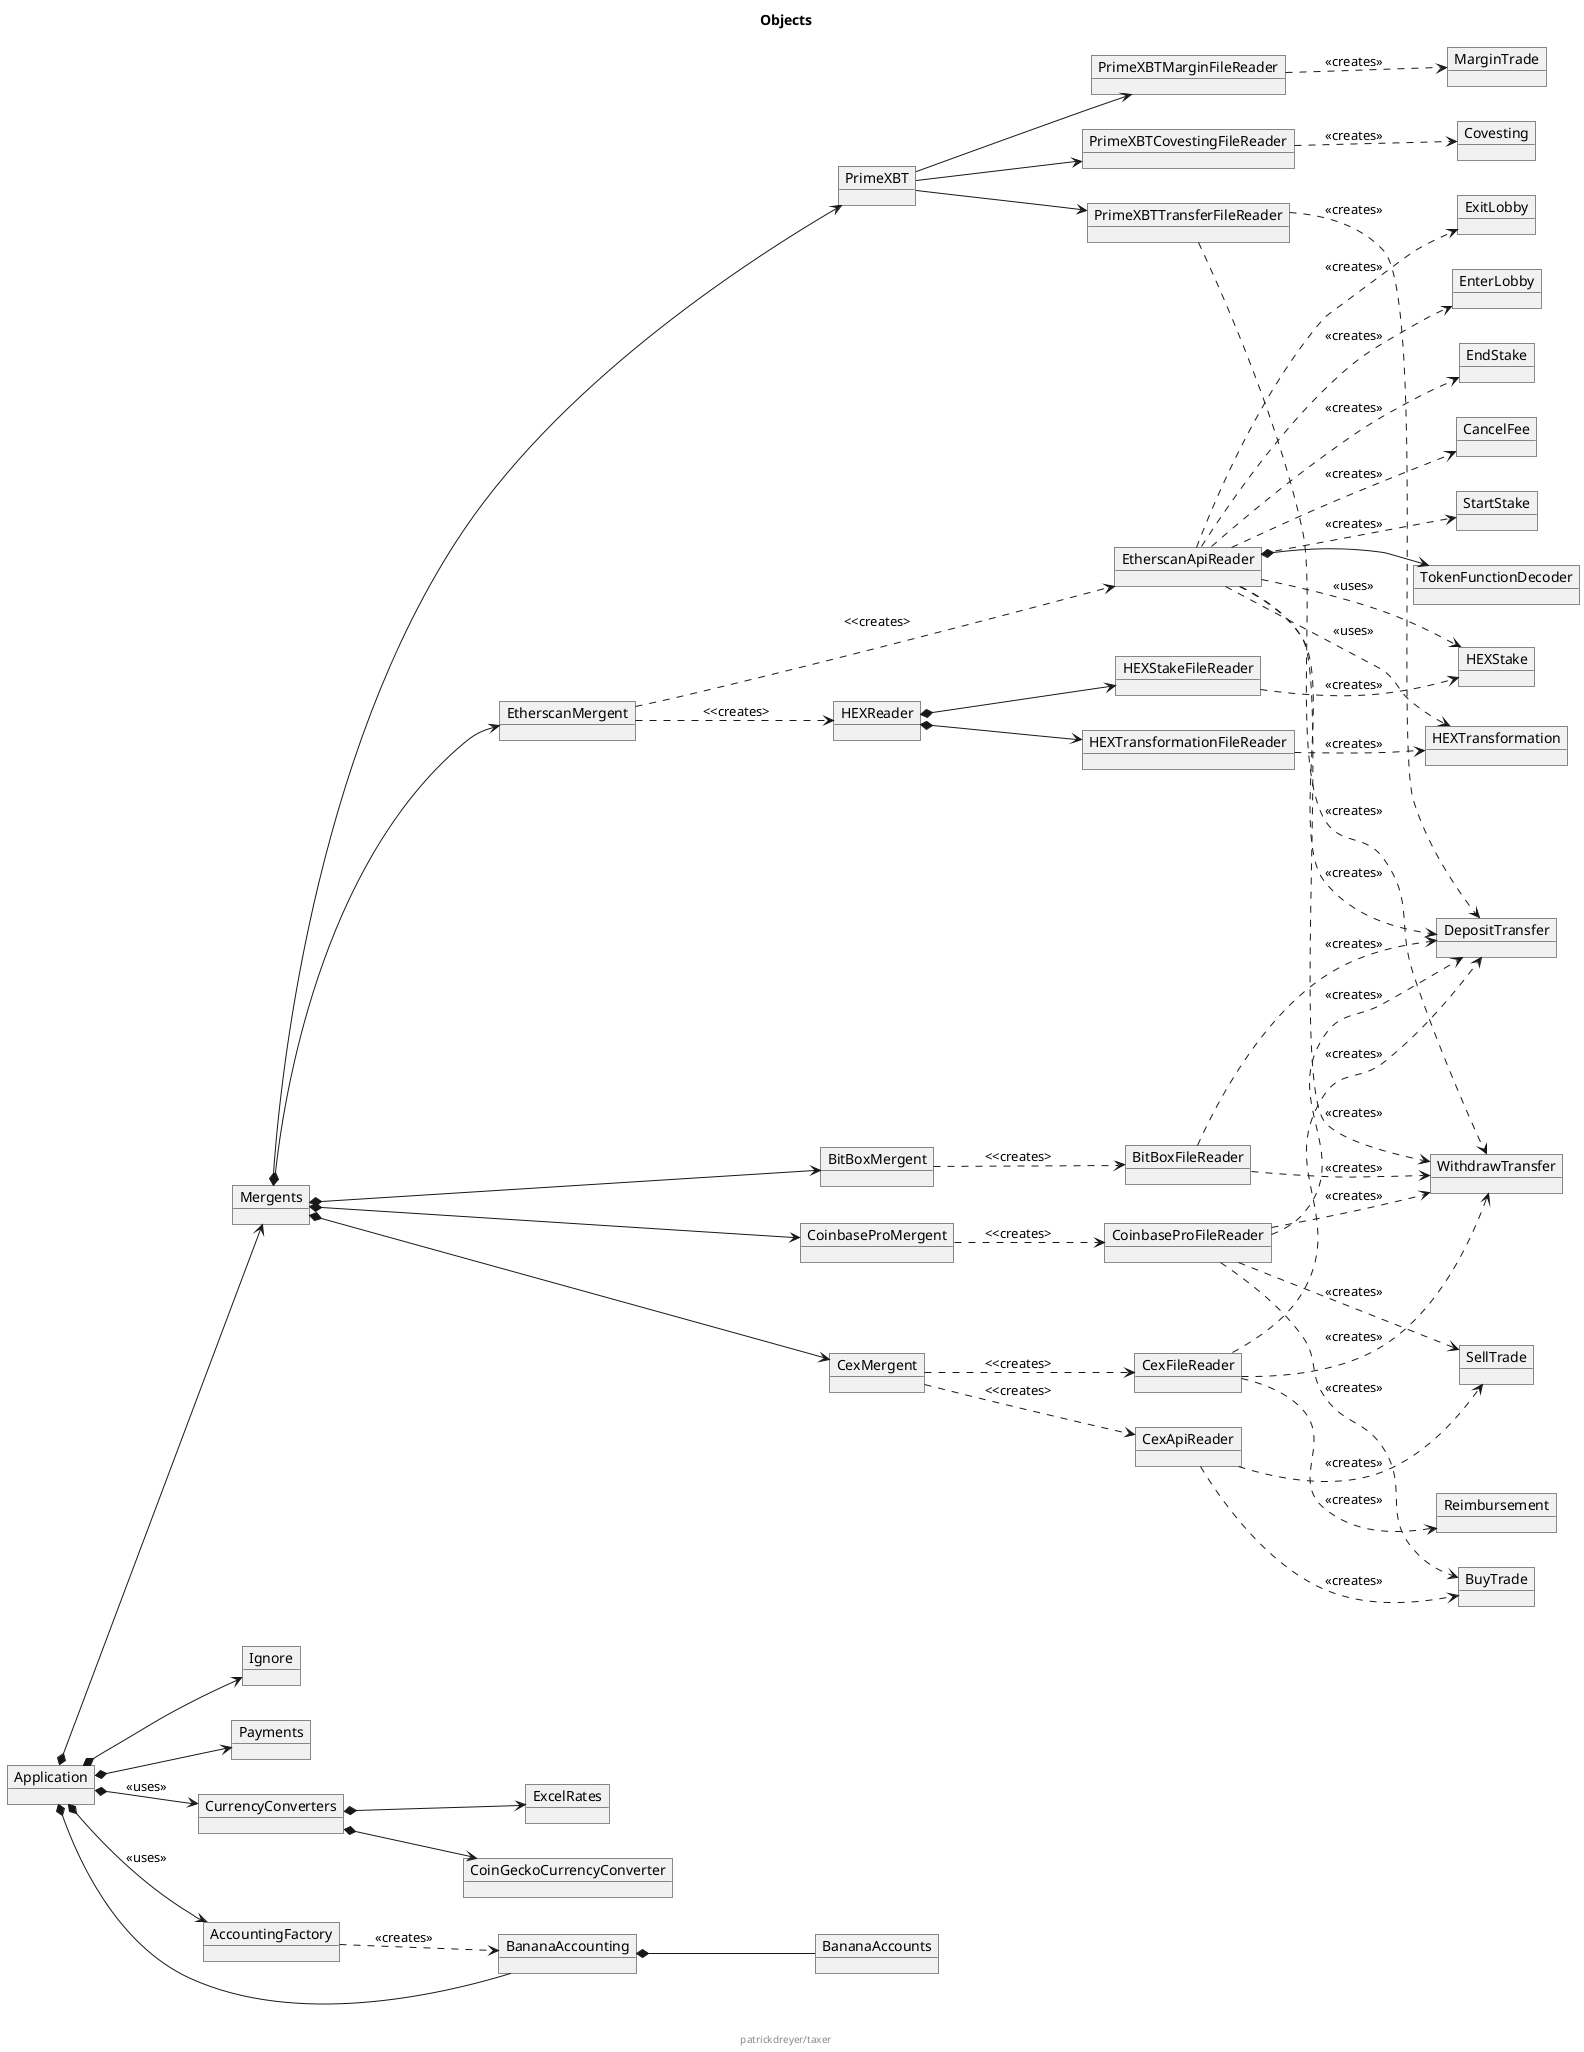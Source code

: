 @startuml objects
title Objects
center footer patrickdreyer/taxer

left to right direction

object Application

together {
    object Mergents
    Application *--> Mergents

    object BuyTrade
    object CancelFee
    object Covesting
    object DepositTransfer
    object EndStake
    object EnterLobby
    object ExitLobby
    object MarginTrade
    object Reimbursement
    object SellTrade
    object StartStake
    object WithdrawTransfer

    together {
        object BitBoxMergent
        Mergents *--> BitBoxMergent

        object BitBoxFileReader
        BitBoxMergent ..> BitBoxFileReader : <<creates>
        BitBoxFileReader ..> WithdrawTransfer : <<creates>>
        BitBoxFileReader ..> DepositTransfer : <<creates>>
    }
    together {
        object CexMergent
        Mergents *--> CexMergent

        object CexApiReader
        CexMergent ..> CexApiReader : <<creates>
        CexApiReader ..> BuyTrade : <<creates>>
        CexApiReader ..> SellTrade : <<creates>>

        object CexFileReader
        CexMergent ..> CexFileReader : <<creates>
        CexFileReader ..> DepositTransfer : <<creates>>
        CexFileReader ..> WithdrawTransfer : <<creates>>
        CexFileReader ..> Reimbursement : <<creates>>
    }
    together {
        object CoinbaseProMergent
        Mergents *--> CoinbaseProMergent

        object CoinbaseProFileReader
        CoinbaseProMergent ..> CoinbaseProFileReader : <<creates>
        CoinbaseProFileReader ..> BuyTrade : <<creates>>
        CoinbaseProFileReader ..> DepositTransfer : <<creates>>
        CoinbaseProFileReader ..> SellTrade : <<creates>>
        CoinbaseProFileReader ..> WithdrawTransfer : <<creates>>
    }
    together {
        object EtherscanMergent
        Mergents *--> EtherscanMergent

        object EtherscanApiReader
        EtherscanMergent ..> EtherscanApiReader : <<creates>
        object TokenFunctionDecoder
        EtherscanApiReader *--> TokenFunctionDecoder
        EtherscanApiReader ..> CancelFee : <<creates>>
        EtherscanApiReader ..> DepositTransfer : <<creates>>
        EtherscanApiReader ..> EndStake : <<creates>>
        EtherscanApiReader ..> EnterLobby : <<creates>>
        EtherscanApiReader ..> ExitLobby : <<creates>>
        EtherscanApiReader ..> StartStake : <<creates>>
        EtherscanApiReader ..> WithdrawTransfer : <<creates>>

        object HEXReader
        EtherscanMergent ..> HEXReader : <<creates>

        object HEXStakeFileReader
        HEXReader *--> HEXStakeFileReader
        object HEXStake
        HEXStakeFileReader ..> HEXStake : <<creates>>
        EtherscanApiReader ..> HEXStake : <<uses>>

        object HEXTransformationFileReader
        HEXReader *--> HEXTransformationFileReader
        object HEXTransformation
        HEXTransformationFileReader ..> HEXTransformation : <<creates>>
        EtherscanApiReader ..> HEXTransformation : <<uses>>
    }
    together {
        object PrimeXBT
        Mergents *--> PrimeXBT

        object PrimeXBTCovestingFileReader
        PrimeXBT --> PrimeXBTCovestingFileReader
        PrimeXBTCovestingFileReader ..> Covesting : <<creates>>

        object PrimeXBTMarginFileReader
        PrimeXBT --> PrimeXBTMarginFileReader
        PrimeXBTMarginFileReader ..> MarginTrade : <<creates>>

        object PrimeXBTTransferFileReader
        PrimeXBT --> PrimeXBTTransferFileReader
        PrimeXBTTransferFileReader ..> DepositTransfer : <<creates>>
        PrimeXBTTransferFileReader ..> WithdrawTransfer : <<creates>>
    }
}

together {
    object Ignore
    Application *--> Ignore

    object Payments
    Application *--> Payments
}

together {
    object CurrencyConverters
    Application *--> CurrencyConverters : <<uses>>

    object CoinGeckoCurrencyConverter
    CurrencyConverters *--> CoinGeckoCurrencyConverter

    object ExcelRates
    CurrencyConverters *--> ExcelRates
}

together {
    object AccountingFactory
    Application *--> AccountingFactory : <<uses>>

    object BananaAccounting
    Application *-- BananaAccounting
    AccountingFactory ..> BananaAccounting : <<creates>>

    object BananaAccounts
    BananaAccounting *-- BananaAccounts
}


@enduml
